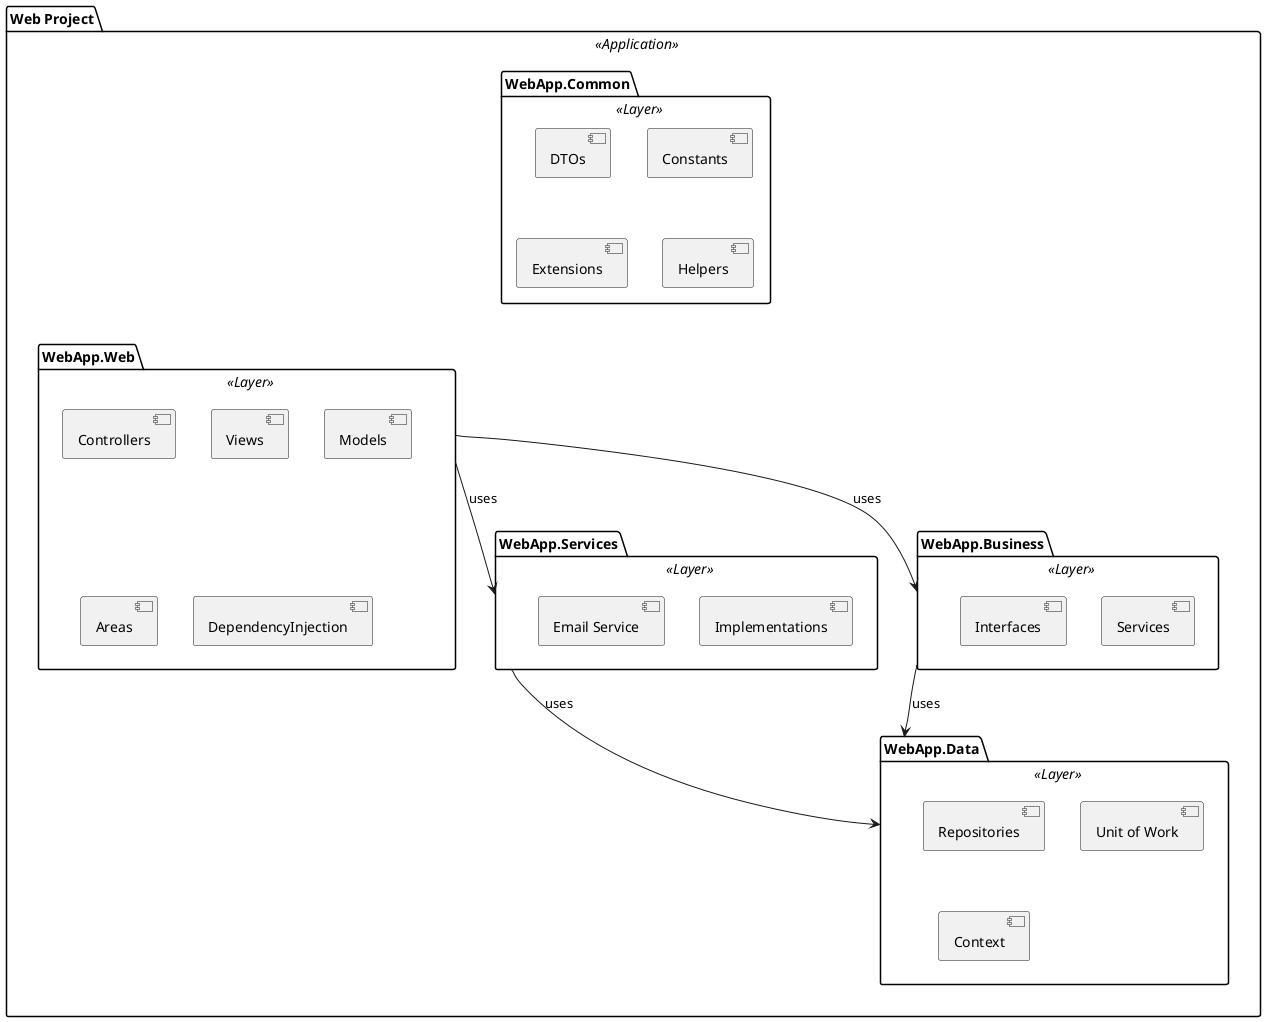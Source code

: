 @startuml architecture

' Defined packages
package "Web Project" <<Application>> {    
    [WebApp.Common]
    [WebApp.Data]
    [WebApp.Services]
    [WebApp.Business]
    [WebApp.Web]
}

package "WebApp.Web" <<Layer>> {
    [Controllers]
    [Views]
    [Models]
    [Areas]
    [DependencyInjection]
}

package "WebApp.Business" <<Layer>> {
    [Services]
    [Interfaces]
}

package "WebApp.Data" <<Layer>> {
    [Repositories]  
    [Unit of Work]  
    [Context]
}

package "WebApp.Common" <<Layer>> {
    [DTOs]
    [Constants]
    [Extensions]
    [Helpers]
    [Models]
}

package "WebApp.Services" <<Layer>> {
    [Interfaces]
    [Implementations]
    [Email Service]
}

' Dependency between packages
WebApp.Web --> WebApp.Business : uses
WebApp.Web --> WebApp.Services : uses
WebApp.Business --> WebApp.Data : uses
WebApp.Services --> WebApp.Data : uses

@enduml